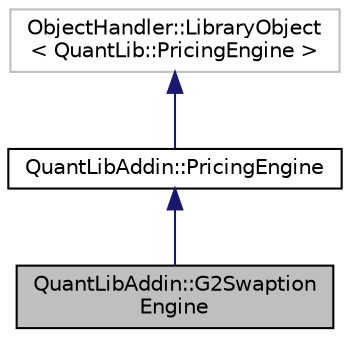 digraph "QuantLibAddin::G2SwaptionEngine"
{
  edge [fontname="Helvetica",fontsize="10",labelfontname="Helvetica",labelfontsize="10"];
  node [fontname="Helvetica",fontsize="10",shape=record];
  Node0 [label="QuantLibAddin::G2Swaption\lEngine",height=0.2,width=0.4,color="black", fillcolor="grey75", style="filled", fontcolor="black"];
  Node1 -> Node0 [dir="back",color="midnightblue",fontsize="10",style="solid",fontname="Helvetica"];
  Node1 [label="QuantLibAddin::PricingEngine",height=0.2,width=0.4,color="black", fillcolor="white", style="filled",URL="$class_quant_lib_addin_1_1_pricing_engine.html"];
  Node2 -> Node1 [dir="back",color="midnightblue",fontsize="10",style="solid",fontname="Helvetica"];
  Node2 [label="ObjectHandler::LibraryObject\l\< QuantLib::PricingEngine \>",height=0.2,width=0.4,color="grey75", fillcolor="white", style="filled"];
}
